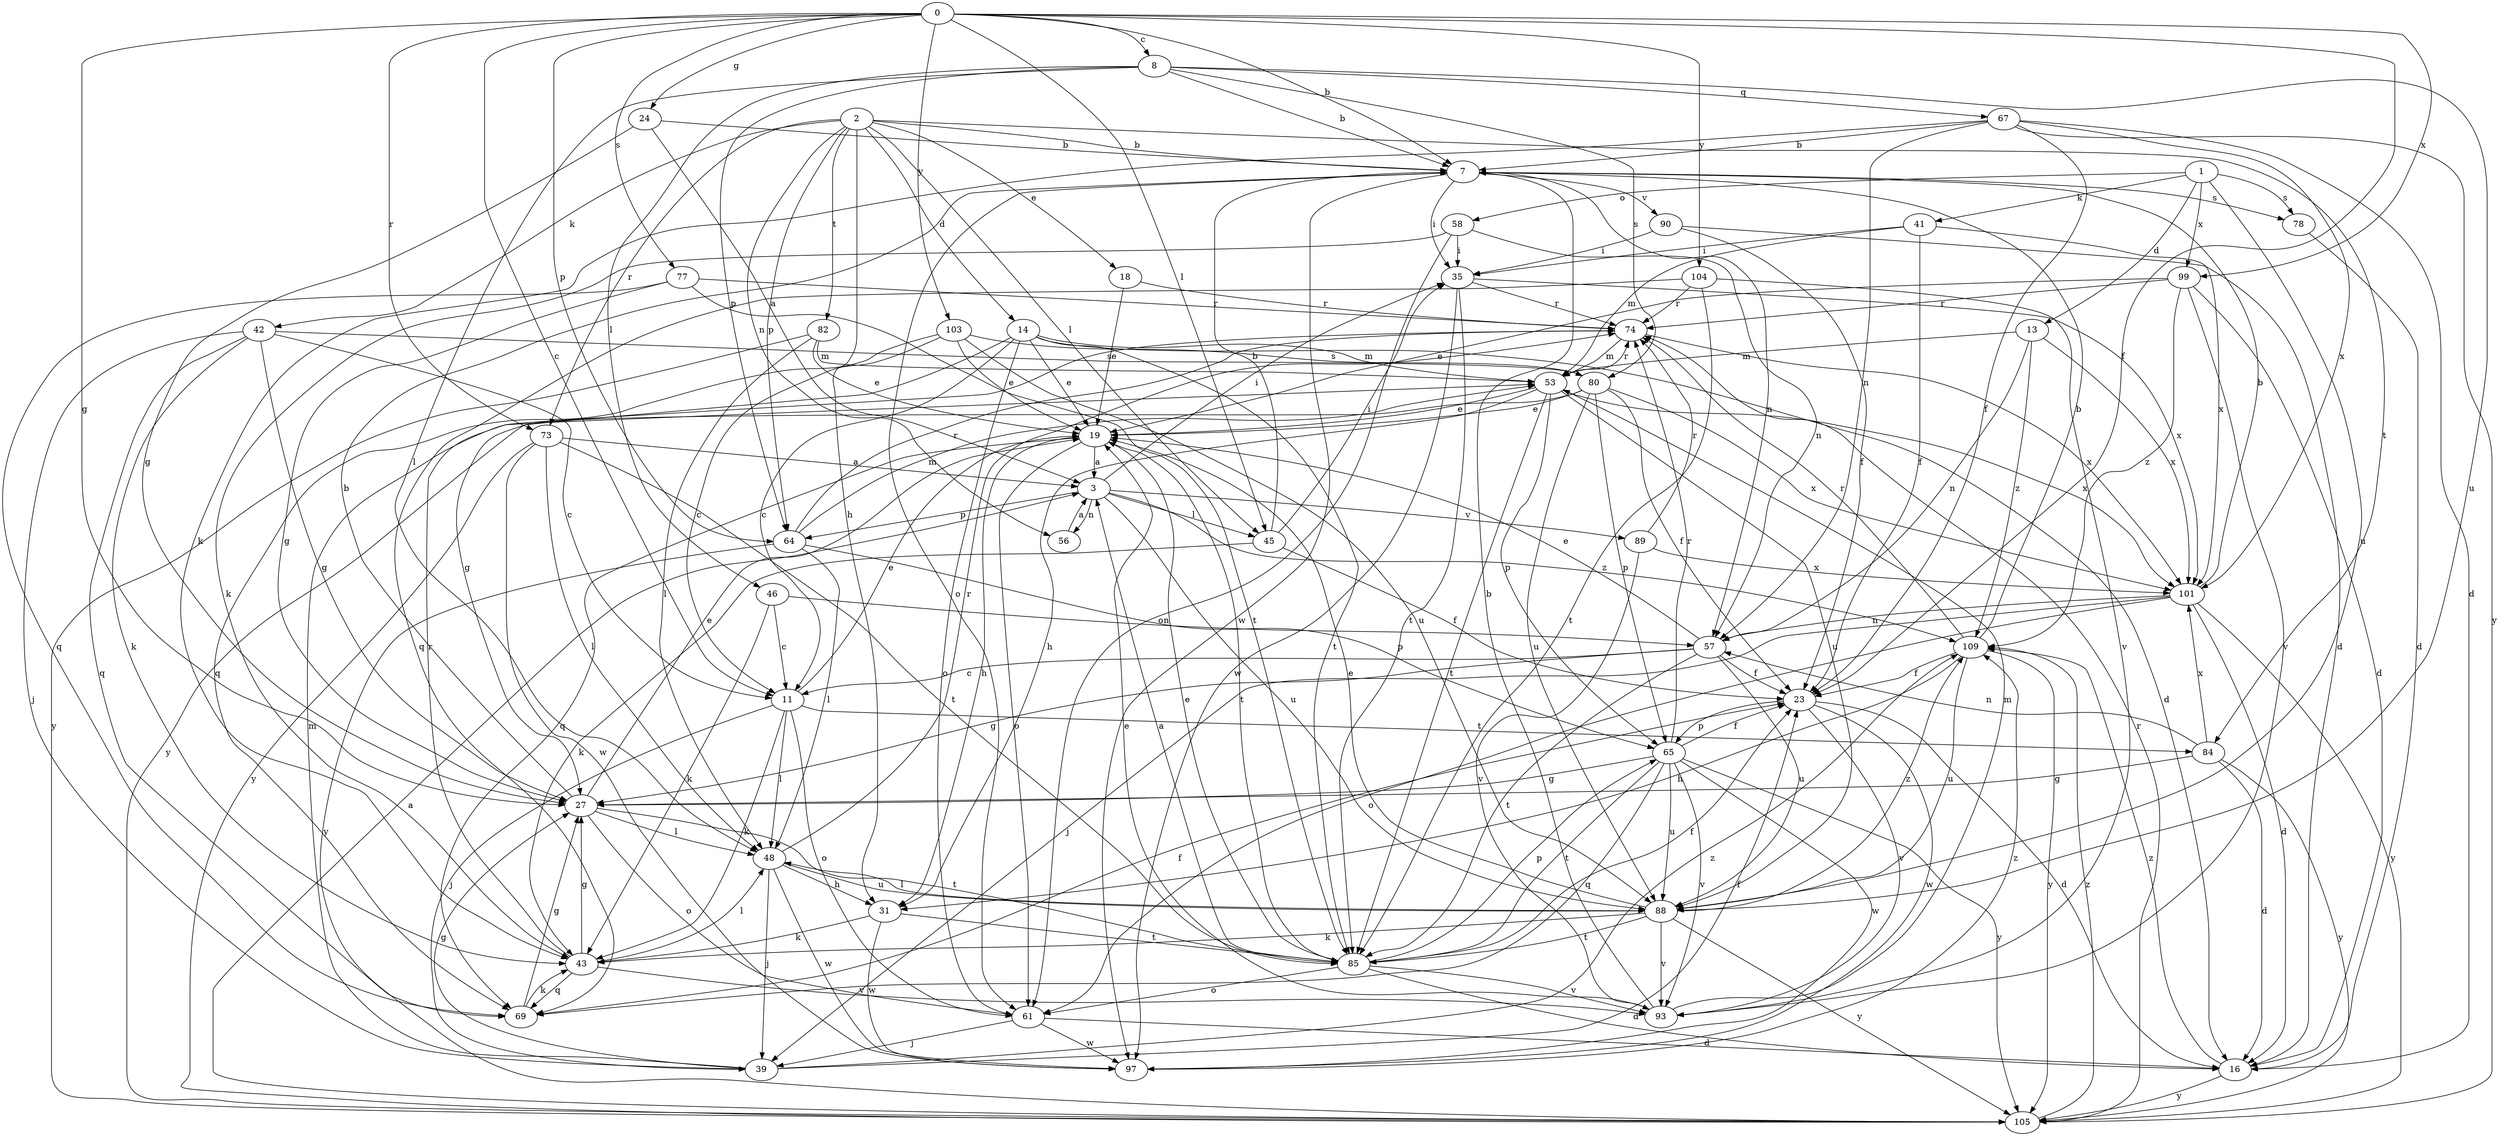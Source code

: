 strict digraph  {
0;
1;
2;
3;
7;
8;
11;
13;
14;
16;
18;
19;
23;
24;
27;
31;
35;
39;
41;
42;
43;
45;
46;
48;
53;
56;
57;
58;
61;
64;
65;
67;
69;
73;
74;
77;
78;
80;
82;
84;
85;
88;
89;
90;
93;
97;
99;
101;
103;
104;
105;
109;
0 -> 7  [label=b];
0 -> 8  [label=c];
0 -> 11  [label=c];
0 -> 23  [label=f];
0 -> 24  [label=g];
0 -> 27  [label=g];
0 -> 45  [label=l];
0 -> 64  [label=p];
0 -> 73  [label=r];
0 -> 77  [label=s];
0 -> 99  [label=x];
0 -> 103  [label=y];
0 -> 104  [label=y];
1 -> 13  [label=d];
1 -> 41  [label=k];
1 -> 58  [label=o];
1 -> 78  [label=s];
1 -> 88  [label=u];
1 -> 99  [label=x];
2 -> 7  [label=b];
2 -> 14  [label=d];
2 -> 18  [label=e];
2 -> 31  [label=h];
2 -> 42  [label=k];
2 -> 45  [label=l];
2 -> 56  [label=n];
2 -> 64  [label=p];
2 -> 73  [label=r];
2 -> 82  [label=t];
2 -> 84  [label=t];
3 -> 35  [label=i];
3 -> 45  [label=l];
3 -> 56  [label=n];
3 -> 64  [label=p];
3 -> 88  [label=u];
3 -> 89  [label=v];
3 -> 109  [label=z];
7 -> 35  [label=i];
7 -> 57  [label=n];
7 -> 61  [label=o];
7 -> 78  [label=s];
7 -> 90  [label=v];
7 -> 97  [label=w];
8 -> 7  [label=b];
8 -> 46  [label=l];
8 -> 48  [label=l];
8 -> 64  [label=p];
8 -> 67  [label=q];
8 -> 80  [label=s];
8 -> 88  [label=u];
11 -> 19  [label=e];
11 -> 39  [label=j];
11 -> 43  [label=k];
11 -> 48  [label=l];
11 -> 61  [label=o];
11 -> 84  [label=t];
13 -> 53  [label=m];
13 -> 57  [label=n];
13 -> 101  [label=x];
13 -> 109  [label=z];
14 -> 11  [label=c];
14 -> 16  [label=d];
14 -> 19  [label=e];
14 -> 27  [label=g];
14 -> 53  [label=m];
14 -> 61  [label=o];
14 -> 85  [label=t];
16 -> 105  [label=y];
16 -> 109  [label=z];
18 -> 19  [label=e];
18 -> 74  [label=r];
19 -> 3  [label=a];
19 -> 31  [label=h];
19 -> 61  [label=o];
19 -> 69  [label=q];
19 -> 85  [label=t];
23 -> 16  [label=d];
23 -> 65  [label=p];
23 -> 93  [label=v];
23 -> 97  [label=w];
24 -> 3  [label=a];
24 -> 7  [label=b];
24 -> 27  [label=g];
27 -> 7  [label=b];
27 -> 19  [label=e];
27 -> 48  [label=l];
27 -> 61  [label=o];
27 -> 85  [label=t];
31 -> 43  [label=k];
31 -> 85  [label=t];
31 -> 97  [label=w];
35 -> 74  [label=r];
35 -> 85  [label=t];
35 -> 97  [label=w];
35 -> 101  [label=x];
39 -> 23  [label=f];
39 -> 27  [label=g];
39 -> 53  [label=m];
39 -> 109  [label=z];
41 -> 23  [label=f];
41 -> 35  [label=i];
41 -> 53  [label=m];
41 -> 101  [label=x];
42 -> 11  [label=c];
42 -> 27  [label=g];
42 -> 39  [label=j];
42 -> 43  [label=k];
42 -> 69  [label=q];
42 -> 80  [label=s];
43 -> 27  [label=g];
43 -> 48  [label=l];
43 -> 69  [label=q];
43 -> 74  [label=r];
43 -> 93  [label=v];
45 -> 7  [label=b];
45 -> 23  [label=f];
45 -> 35  [label=i];
45 -> 43  [label=k];
46 -> 11  [label=c];
46 -> 43  [label=k];
46 -> 57  [label=n];
48 -> 31  [label=h];
48 -> 39  [label=j];
48 -> 74  [label=r];
48 -> 88  [label=u];
48 -> 97  [label=w];
53 -> 19  [label=e];
53 -> 31  [label=h];
53 -> 65  [label=p];
53 -> 74  [label=r];
53 -> 85  [label=t];
53 -> 88  [label=u];
53 -> 101  [label=x];
56 -> 3  [label=a];
57 -> 11  [label=c];
57 -> 19  [label=e];
57 -> 23  [label=f];
57 -> 27  [label=g];
57 -> 85  [label=t];
57 -> 88  [label=u];
58 -> 35  [label=i];
58 -> 43  [label=k];
58 -> 57  [label=n];
58 -> 61  [label=o];
61 -> 16  [label=d];
61 -> 39  [label=j];
61 -> 97  [label=w];
64 -> 48  [label=l];
64 -> 53  [label=m];
64 -> 65  [label=p];
64 -> 74  [label=r];
64 -> 105  [label=y];
65 -> 23  [label=f];
65 -> 27  [label=g];
65 -> 69  [label=q];
65 -> 74  [label=r];
65 -> 85  [label=t];
65 -> 88  [label=u];
65 -> 93  [label=v];
65 -> 97  [label=w];
65 -> 105  [label=y];
67 -> 7  [label=b];
67 -> 16  [label=d];
67 -> 23  [label=f];
67 -> 43  [label=k];
67 -> 57  [label=n];
67 -> 101  [label=x];
67 -> 105  [label=y];
69 -> 23  [label=f];
69 -> 27  [label=g];
69 -> 43  [label=k];
73 -> 3  [label=a];
73 -> 48  [label=l];
73 -> 85  [label=t];
73 -> 97  [label=w];
73 -> 105  [label=y];
74 -> 53  [label=m];
74 -> 101  [label=x];
77 -> 27  [label=g];
77 -> 69  [label=q];
77 -> 74  [label=r];
77 -> 85  [label=t];
78 -> 16  [label=d];
80 -> 19  [label=e];
80 -> 23  [label=f];
80 -> 65  [label=p];
80 -> 88  [label=u];
80 -> 101  [label=x];
80 -> 105  [label=y];
82 -> 19  [label=e];
82 -> 48  [label=l];
82 -> 53  [label=m];
82 -> 105  [label=y];
84 -> 16  [label=d];
84 -> 27  [label=g];
84 -> 57  [label=n];
84 -> 101  [label=x];
84 -> 105  [label=y];
85 -> 3  [label=a];
85 -> 16  [label=d];
85 -> 19  [label=e];
85 -> 23  [label=f];
85 -> 61  [label=o];
85 -> 65  [label=p];
85 -> 93  [label=v];
88 -> 19  [label=e];
88 -> 43  [label=k];
88 -> 48  [label=l];
88 -> 85  [label=t];
88 -> 93  [label=v];
88 -> 105  [label=y];
88 -> 109  [label=z];
89 -> 74  [label=r];
89 -> 93  [label=v];
89 -> 101  [label=x];
90 -> 16  [label=d];
90 -> 23  [label=f];
90 -> 35  [label=i];
93 -> 7  [label=b];
93 -> 19  [label=e];
93 -> 53  [label=m];
97 -> 109  [label=z];
99 -> 16  [label=d];
99 -> 19  [label=e];
99 -> 74  [label=r];
99 -> 93  [label=v];
99 -> 109  [label=z];
101 -> 7  [label=b];
101 -> 16  [label=d];
101 -> 39  [label=j];
101 -> 57  [label=n];
101 -> 61  [label=o];
101 -> 105  [label=y];
103 -> 11  [label=c];
103 -> 19  [label=e];
103 -> 69  [label=q];
103 -> 80  [label=s];
103 -> 88  [label=u];
104 -> 69  [label=q];
104 -> 74  [label=r];
104 -> 85  [label=t];
104 -> 93  [label=v];
105 -> 3  [label=a];
105 -> 74  [label=r];
105 -> 109  [label=z];
109 -> 7  [label=b];
109 -> 23  [label=f];
109 -> 31  [label=h];
109 -> 74  [label=r];
109 -> 88  [label=u];
109 -> 105  [label=y];
}
